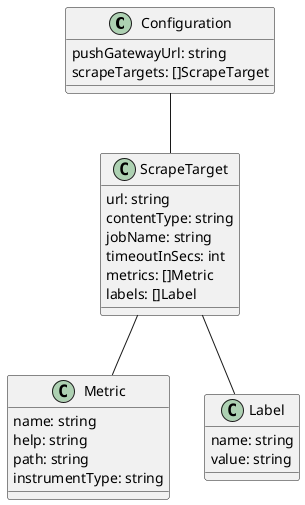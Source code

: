 @startuml

class Configuration {
    pushGatewayUrl: string
    scrapeTargets: []ScrapeTarget

}

class ScrapeTarget {
    url: string
    contentType: string
    jobName: string
    timeoutInSecs: int
    metrics: []Metric
    labels: []Label
}

Configuration -- ScrapeTarget

class Metric {
    name: string
    help: string
    path: string
    instrumentType: string
}

ScrapeTarget -- Metric

class Label {
    name: string
    value: string
}

ScrapeTarget -- Label

@enduml
